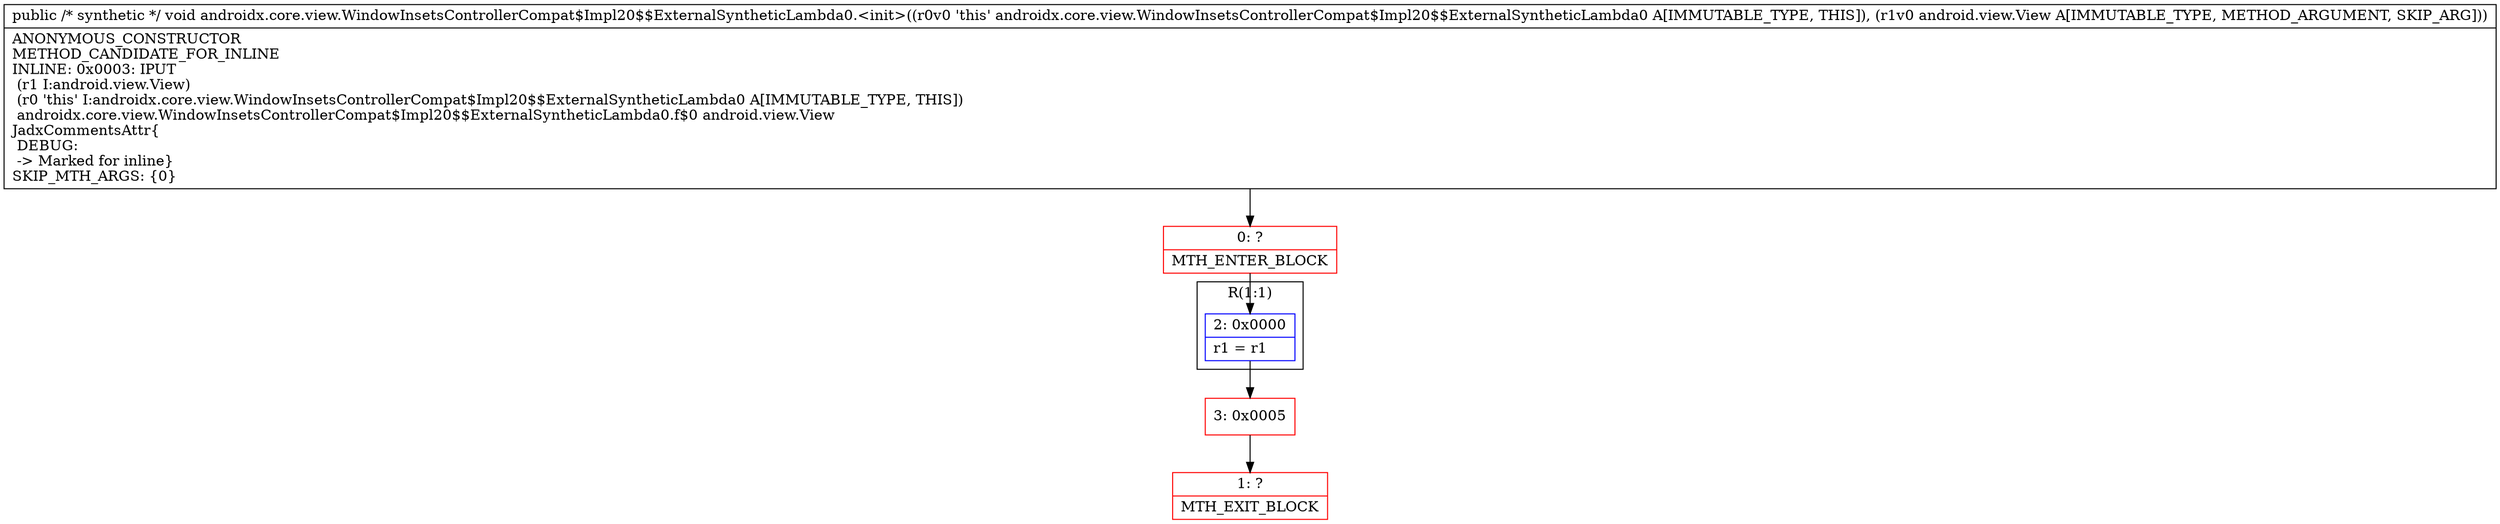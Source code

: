 digraph "CFG forandroidx.core.view.WindowInsetsControllerCompat$Impl20$$ExternalSyntheticLambda0.\<init\>(Landroid\/view\/View;)V" {
subgraph cluster_Region_1919878212 {
label = "R(1:1)";
node [shape=record,color=blue];
Node_2 [shape=record,label="{2\:\ 0x0000|r1 = r1\l}"];
}
Node_0 [shape=record,color=red,label="{0\:\ ?|MTH_ENTER_BLOCK\l}"];
Node_3 [shape=record,color=red,label="{3\:\ 0x0005}"];
Node_1 [shape=record,color=red,label="{1\:\ ?|MTH_EXIT_BLOCK\l}"];
MethodNode[shape=record,label="{public \/* synthetic *\/ void androidx.core.view.WindowInsetsControllerCompat$Impl20$$ExternalSyntheticLambda0.\<init\>((r0v0 'this' androidx.core.view.WindowInsetsControllerCompat$Impl20$$ExternalSyntheticLambda0 A[IMMUTABLE_TYPE, THIS]), (r1v0 android.view.View A[IMMUTABLE_TYPE, METHOD_ARGUMENT, SKIP_ARG]))  | ANONYMOUS_CONSTRUCTOR\lMETHOD_CANDIDATE_FOR_INLINE\lINLINE: 0x0003: IPUT  \l  (r1 I:android.view.View)\l  (r0 'this' I:androidx.core.view.WindowInsetsControllerCompat$Impl20$$ExternalSyntheticLambda0 A[IMMUTABLE_TYPE, THIS])\l androidx.core.view.WindowInsetsControllerCompat$Impl20$$ExternalSyntheticLambda0.f$0 android.view.View\lJadxCommentsAttr\{\l DEBUG: \l \-\> Marked for inline\}\lSKIP_MTH_ARGS: \{0\}\l}"];
MethodNode -> Node_0;Node_2 -> Node_3;
Node_0 -> Node_2;
Node_3 -> Node_1;
}

